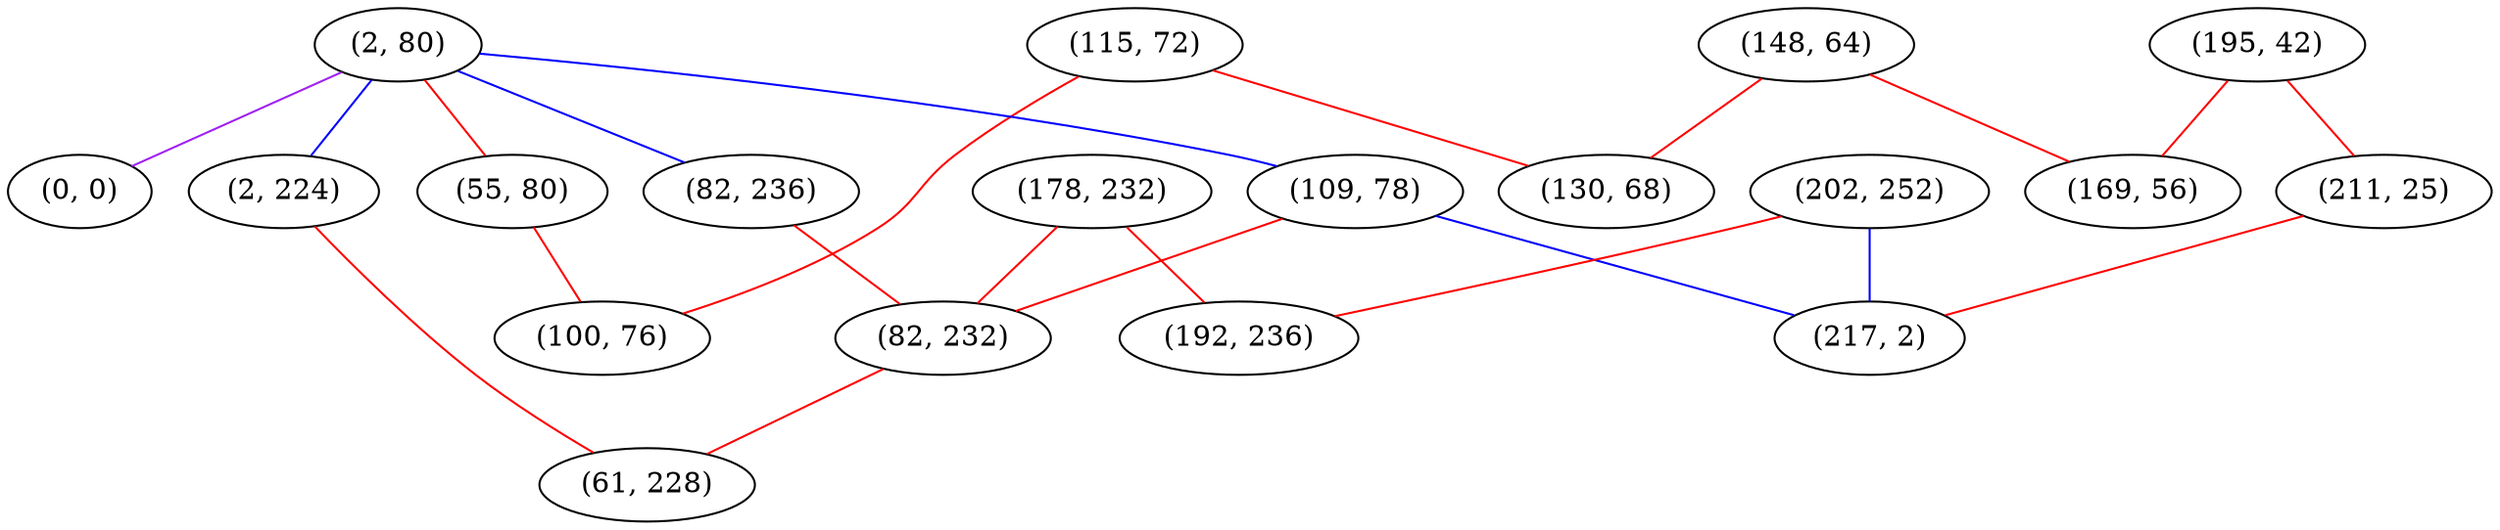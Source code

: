 graph "" {
"(115, 72)";
"(2, 80)";
"(0, 0)";
"(55, 80)";
"(82, 236)";
"(109, 78)";
"(195, 42)";
"(211, 25)";
"(148, 64)";
"(2, 224)";
"(202, 252)";
"(100, 76)";
"(178, 232)";
"(217, 2)";
"(82, 232)";
"(169, 56)";
"(192, 236)";
"(130, 68)";
"(61, 228)";
"(115, 72)" -- "(100, 76)"  [color=red, key=0, weight=1];
"(115, 72)" -- "(130, 68)"  [color=red, key=0, weight=1];
"(2, 80)" -- "(109, 78)"  [color=blue, key=0, weight=3];
"(2, 80)" -- "(2, 224)"  [color=blue, key=0, weight=3];
"(2, 80)" -- "(0, 0)"  [color=purple, key=0, weight=4];
"(2, 80)" -- "(55, 80)"  [color=red, key=0, weight=1];
"(2, 80)" -- "(82, 236)"  [color=blue, key=0, weight=3];
"(55, 80)" -- "(100, 76)"  [color=red, key=0, weight=1];
"(82, 236)" -- "(82, 232)"  [color=red, key=0, weight=1];
"(109, 78)" -- "(217, 2)"  [color=blue, key=0, weight=3];
"(109, 78)" -- "(82, 232)"  [color=red, key=0, weight=1];
"(195, 42)" -- "(169, 56)"  [color=red, key=0, weight=1];
"(195, 42)" -- "(211, 25)"  [color=red, key=0, weight=1];
"(211, 25)" -- "(217, 2)"  [color=red, key=0, weight=1];
"(148, 64)" -- "(169, 56)"  [color=red, key=0, weight=1];
"(148, 64)" -- "(130, 68)"  [color=red, key=0, weight=1];
"(2, 224)" -- "(61, 228)"  [color=red, key=0, weight=1];
"(202, 252)" -- "(217, 2)"  [color=blue, key=0, weight=3];
"(202, 252)" -- "(192, 236)"  [color=red, key=0, weight=1];
"(178, 232)" -- "(82, 232)"  [color=red, key=0, weight=1];
"(178, 232)" -- "(192, 236)"  [color=red, key=0, weight=1];
"(82, 232)" -- "(61, 228)"  [color=red, key=0, weight=1];
}
